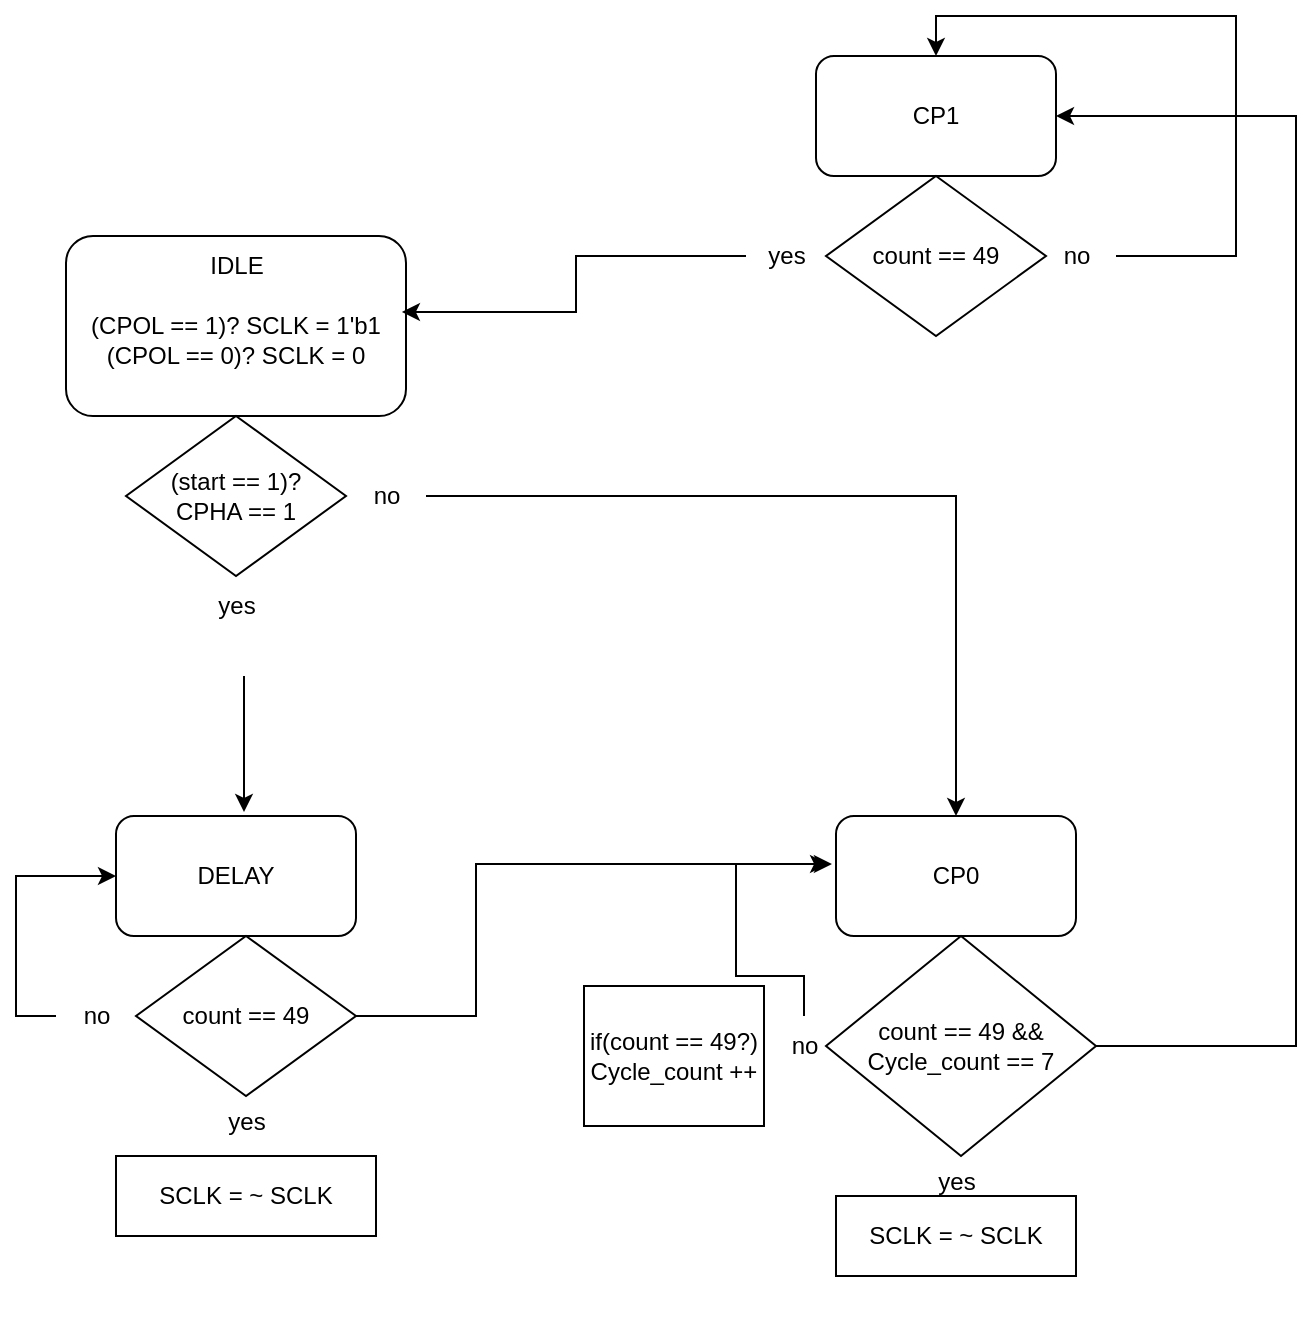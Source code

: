 <mxfile version="27.0.1">
  <diagram name="페이지-1" id="MajxEB78xJS4x9rHveWP">
    <mxGraphModel dx="784" dy="1136" grid="1" gridSize="10" guides="1" tooltips="1" connect="1" arrows="1" fold="1" page="1" pageScale="1" pageWidth="827" pageHeight="1169" math="0" shadow="0">
      <root>
        <mxCell id="0" />
        <mxCell id="1" parent="0" />
        <mxCell id="lJDbyb3psQF1bMA24Jbf-1" value="&lt;div&gt;&lt;br&gt;&lt;/div&gt;(CPOL == 1)? SCLK = 1&#39;b1&lt;div&gt;(CPOL == 0)? SCLK = 0&lt;/div&gt;" style="rounded=1;whiteSpace=wrap;html=1;" vertex="1" parent="1">
          <mxGeometry x="45" y="220" width="170" height="90" as="geometry" />
        </mxCell>
        <mxCell id="lJDbyb3psQF1bMA24Jbf-3" value="DELAY" style="rounded=1;whiteSpace=wrap;html=1;" vertex="1" parent="1">
          <mxGeometry x="70" y="510" width="120" height="60" as="geometry" />
        </mxCell>
        <mxCell id="lJDbyb3psQF1bMA24Jbf-19" style="edgeStyle=orthogonalEdgeStyle;rounded=0;orthogonalLoop=1;jettySize=auto;html=1;entryX=1;entryY=0.5;entryDx=0;entryDy=0;exitX=1;exitY=0.5;exitDx=0;exitDy=0;" edge="1" parent="1" source="lJDbyb3psQF1bMA24Jbf-12" target="lJDbyb3psQF1bMA24Jbf-5">
          <mxGeometry relative="1" as="geometry">
            <Array as="points">
              <mxPoint x="660" y="625" />
              <mxPoint x="660" y="160" />
            </Array>
          </mxGeometry>
        </mxCell>
        <mxCell id="lJDbyb3psQF1bMA24Jbf-4" value="CP0" style="rounded=1;whiteSpace=wrap;html=1;" vertex="1" parent="1">
          <mxGeometry x="430" y="510" width="120" height="60" as="geometry" />
        </mxCell>
        <mxCell id="lJDbyb3psQF1bMA24Jbf-5" value="CP1" style="rounded=1;whiteSpace=wrap;html=1;" vertex="1" parent="1">
          <mxGeometry x="420" y="130" width="120" height="60" as="geometry" />
        </mxCell>
        <mxCell id="lJDbyb3psQF1bMA24Jbf-6" value="count == 49" style="rhombus;whiteSpace=wrap;html=1;" vertex="1" parent="1">
          <mxGeometry x="80" y="570" width="110" height="80" as="geometry" />
        </mxCell>
        <mxCell id="lJDbyb3psQF1bMA24Jbf-7" value="&lt;div&gt;&lt;br&gt;&lt;/div&gt;SCLK = ~ SCLK&lt;div&gt;&lt;br&gt;&lt;/div&gt;" style="rounded=0;whiteSpace=wrap;html=1;" vertex="1" parent="1">
          <mxGeometry x="70" y="680" width="130" height="40" as="geometry" />
        </mxCell>
        <mxCell id="lJDbyb3psQF1bMA24Jbf-8" value="yes" style="text;html=1;align=center;verticalAlign=middle;resizable=0;points=[];autosize=1;strokeColor=none;fillColor=none;" vertex="1" parent="1">
          <mxGeometry x="115" y="648" width="40" height="30" as="geometry" />
        </mxCell>
        <mxCell id="lJDbyb3psQF1bMA24Jbf-9" style="edgeStyle=orthogonalEdgeStyle;rounded=0;orthogonalLoop=1;jettySize=auto;html=1;entryX=-0.017;entryY=0.4;entryDx=0;entryDy=0;entryPerimeter=0;" edge="1" parent="1" source="lJDbyb3psQF1bMA24Jbf-6" target="lJDbyb3psQF1bMA24Jbf-4">
          <mxGeometry relative="1" as="geometry">
            <Array as="points">
              <mxPoint x="250" y="610" />
              <mxPoint x="250" y="534" />
            </Array>
          </mxGeometry>
        </mxCell>
        <mxCell id="lJDbyb3psQF1bMA24Jbf-11" style="edgeStyle=orthogonalEdgeStyle;rounded=0;orthogonalLoop=1;jettySize=auto;html=1;entryX=0;entryY=0.5;entryDx=0;entryDy=0;" edge="1" parent="1" source="lJDbyb3psQF1bMA24Jbf-10" target="lJDbyb3psQF1bMA24Jbf-3">
          <mxGeometry relative="1" as="geometry">
            <Array as="points">
              <mxPoint x="20" y="610" />
              <mxPoint x="20" y="540" />
            </Array>
          </mxGeometry>
        </mxCell>
        <mxCell id="lJDbyb3psQF1bMA24Jbf-10" value="no" style="text;html=1;align=center;verticalAlign=middle;resizable=0;points=[];autosize=1;strokeColor=none;fillColor=none;" vertex="1" parent="1">
          <mxGeometry x="40" y="595" width="40" height="30" as="geometry" />
        </mxCell>
        <mxCell id="lJDbyb3psQF1bMA24Jbf-12" value="count == 49 &amp;amp;&amp;amp; Cycle_count == 7" style="rhombus;whiteSpace=wrap;html=1;" vertex="1" parent="1">
          <mxGeometry x="425" y="570" width="135" height="110" as="geometry" />
        </mxCell>
        <mxCell id="lJDbyb3psQF1bMA24Jbf-13" value="yes" style="text;html=1;align=center;verticalAlign=middle;resizable=0;points=[];autosize=1;strokeColor=none;fillColor=none;" vertex="1" parent="1">
          <mxGeometry x="470" y="678" width="40" height="30" as="geometry" />
        </mxCell>
        <mxCell id="lJDbyb3psQF1bMA24Jbf-14" value="&lt;div&gt;&lt;br&gt;&lt;/div&gt;&lt;div&gt;&lt;br&gt;&lt;/div&gt;&lt;div&gt;&lt;br&gt;&lt;/div&gt;SCLK = ~ SCLK&lt;div&gt;&lt;br&gt;&lt;/div&gt;&lt;div&gt;&lt;br&gt;&lt;div&gt;&lt;br&gt;&lt;/div&gt;&lt;/div&gt;" style="rounded=0;whiteSpace=wrap;html=1;" vertex="1" parent="1">
          <mxGeometry x="430" y="700" width="120" height="40" as="geometry" />
        </mxCell>
        <mxCell id="lJDbyb3psQF1bMA24Jbf-15" value="no" style="text;html=1;align=center;verticalAlign=middle;resizable=0;points=[];autosize=1;strokeColor=none;fillColor=none;" vertex="1" parent="1">
          <mxGeometry x="394" y="610" width="40" height="30" as="geometry" />
        </mxCell>
        <mxCell id="lJDbyb3psQF1bMA24Jbf-17" style="edgeStyle=orthogonalEdgeStyle;rounded=0;orthogonalLoop=1;jettySize=auto;html=1;entryX=-0.033;entryY=0.4;entryDx=0;entryDy=0;entryPerimeter=0;" edge="1" parent="1" source="lJDbyb3psQF1bMA24Jbf-15" target="lJDbyb3psQF1bMA24Jbf-4">
          <mxGeometry relative="1" as="geometry">
            <Array as="points">
              <mxPoint x="414" y="590" />
              <mxPoint x="380" y="590" />
              <mxPoint x="380" y="534" />
            </Array>
          </mxGeometry>
        </mxCell>
        <mxCell id="lJDbyb3psQF1bMA24Jbf-21" value="&lt;div&gt;if(count == 49?) Cycle_count ++&lt;/div&gt;" style="rounded=0;whiteSpace=wrap;html=1;" vertex="1" parent="1">
          <mxGeometry x="304" y="595" width="90" height="70" as="geometry" />
        </mxCell>
        <mxCell id="lJDbyb3psQF1bMA24Jbf-24" style="edgeStyle=orthogonalEdgeStyle;rounded=0;orthogonalLoop=1;jettySize=auto;html=1;" edge="1" parent="1">
          <mxGeometry relative="1" as="geometry">
            <mxPoint x="134" y="508" as="targetPoint" />
            <mxPoint x="134" y="440" as="sourcePoint" />
          </mxGeometry>
        </mxCell>
        <mxCell id="lJDbyb3psQF1bMA24Jbf-22" value="&lt;div&gt;(start == 1)?&lt;/div&gt;CPHA == 1" style="rhombus;whiteSpace=wrap;html=1;" vertex="1" parent="1">
          <mxGeometry x="75" y="310" width="110" height="80" as="geometry" />
        </mxCell>
        <mxCell id="lJDbyb3psQF1bMA24Jbf-23" value="IDLE" style="text;html=1;align=center;verticalAlign=middle;resizable=0;points=[];autosize=1;strokeColor=none;fillColor=none;" vertex="1" parent="1">
          <mxGeometry x="105" y="220" width="50" height="30" as="geometry" />
        </mxCell>
        <mxCell id="lJDbyb3psQF1bMA24Jbf-25" value="yes" style="text;html=1;align=center;verticalAlign=middle;resizable=0;points=[];autosize=1;strokeColor=none;fillColor=none;" vertex="1" parent="1">
          <mxGeometry x="110" y="390" width="40" height="30" as="geometry" />
        </mxCell>
        <mxCell id="lJDbyb3psQF1bMA24Jbf-27" style="edgeStyle=orthogonalEdgeStyle;rounded=0;orthogonalLoop=1;jettySize=auto;html=1;entryX=0.5;entryY=0;entryDx=0;entryDy=0;" edge="1" parent="1" source="lJDbyb3psQF1bMA24Jbf-26" target="lJDbyb3psQF1bMA24Jbf-4">
          <mxGeometry relative="1" as="geometry">
            <mxPoint x="380" y="530" as="targetPoint" />
          </mxGeometry>
        </mxCell>
        <mxCell id="lJDbyb3psQF1bMA24Jbf-26" value="no" style="text;html=1;align=center;verticalAlign=middle;resizable=0;points=[];autosize=1;strokeColor=none;fillColor=none;" vertex="1" parent="1">
          <mxGeometry x="185" y="335" width="40" height="30" as="geometry" />
        </mxCell>
        <mxCell id="lJDbyb3psQF1bMA24Jbf-28" value="count == 49" style="rhombus;whiteSpace=wrap;html=1;" vertex="1" parent="1">
          <mxGeometry x="425" y="190" width="110" height="80" as="geometry" />
        </mxCell>
        <mxCell id="lJDbyb3psQF1bMA24Jbf-29" value="yes" style="text;html=1;align=center;verticalAlign=middle;resizable=0;points=[];autosize=1;strokeColor=none;fillColor=none;" vertex="1" parent="1">
          <mxGeometry x="385" y="215" width="40" height="30" as="geometry" />
        </mxCell>
        <mxCell id="lJDbyb3psQF1bMA24Jbf-30" style="edgeStyle=orthogonalEdgeStyle;rounded=0;orthogonalLoop=1;jettySize=auto;html=1;entryX=0.988;entryY=0.422;entryDx=0;entryDy=0;entryPerimeter=0;" edge="1" parent="1" source="lJDbyb3psQF1bMA24Jbf-29" target="lJDbyb3psQF1bMA24Jbf-1">
          <mxGeometry relative="1" as="geometry" />
        </mxCell>
        <mxCell id="lJDbyb3psQF1bMA24Jbf-32" style="edgeStyle=orthogonalEdgeStyle;rounded=0;orthogonalLoop=1;jettySize=auto;html=1;entryX=0.5;entryY=0;entryDx=0;entryDy=0;" edge="1" parent="1" source="lJDbyb3psQF1bMA24Jbf-31" target="lJDbyb3psQF1bMA24Jbf-5">
          <mxGeometry relative="1" as="geometry">
            <Array as="points">
              <mxPoint x="630" y="230" />
              <mxPoint x="630" y="110" />
              <mxPoint x="480" y="110" />
            </Array>
          </mxGeometry>
        </mxCell>
        <mxCell id="lJDbyb3psQF1bMA24Jbf-31" value="no" style="text;html=1;align=center;verticalAlign=middle;resizable=0;points=[];autosize=1;strokeColor=none;fillColor=none;" vertex="1" parent="1">
          <mxGeometry x="530" y="215" width="40" height="30" as="geometry" />
        </mxCell>
      </root>
    </mxGraphModel>
  </diagram>
</mxfile>
